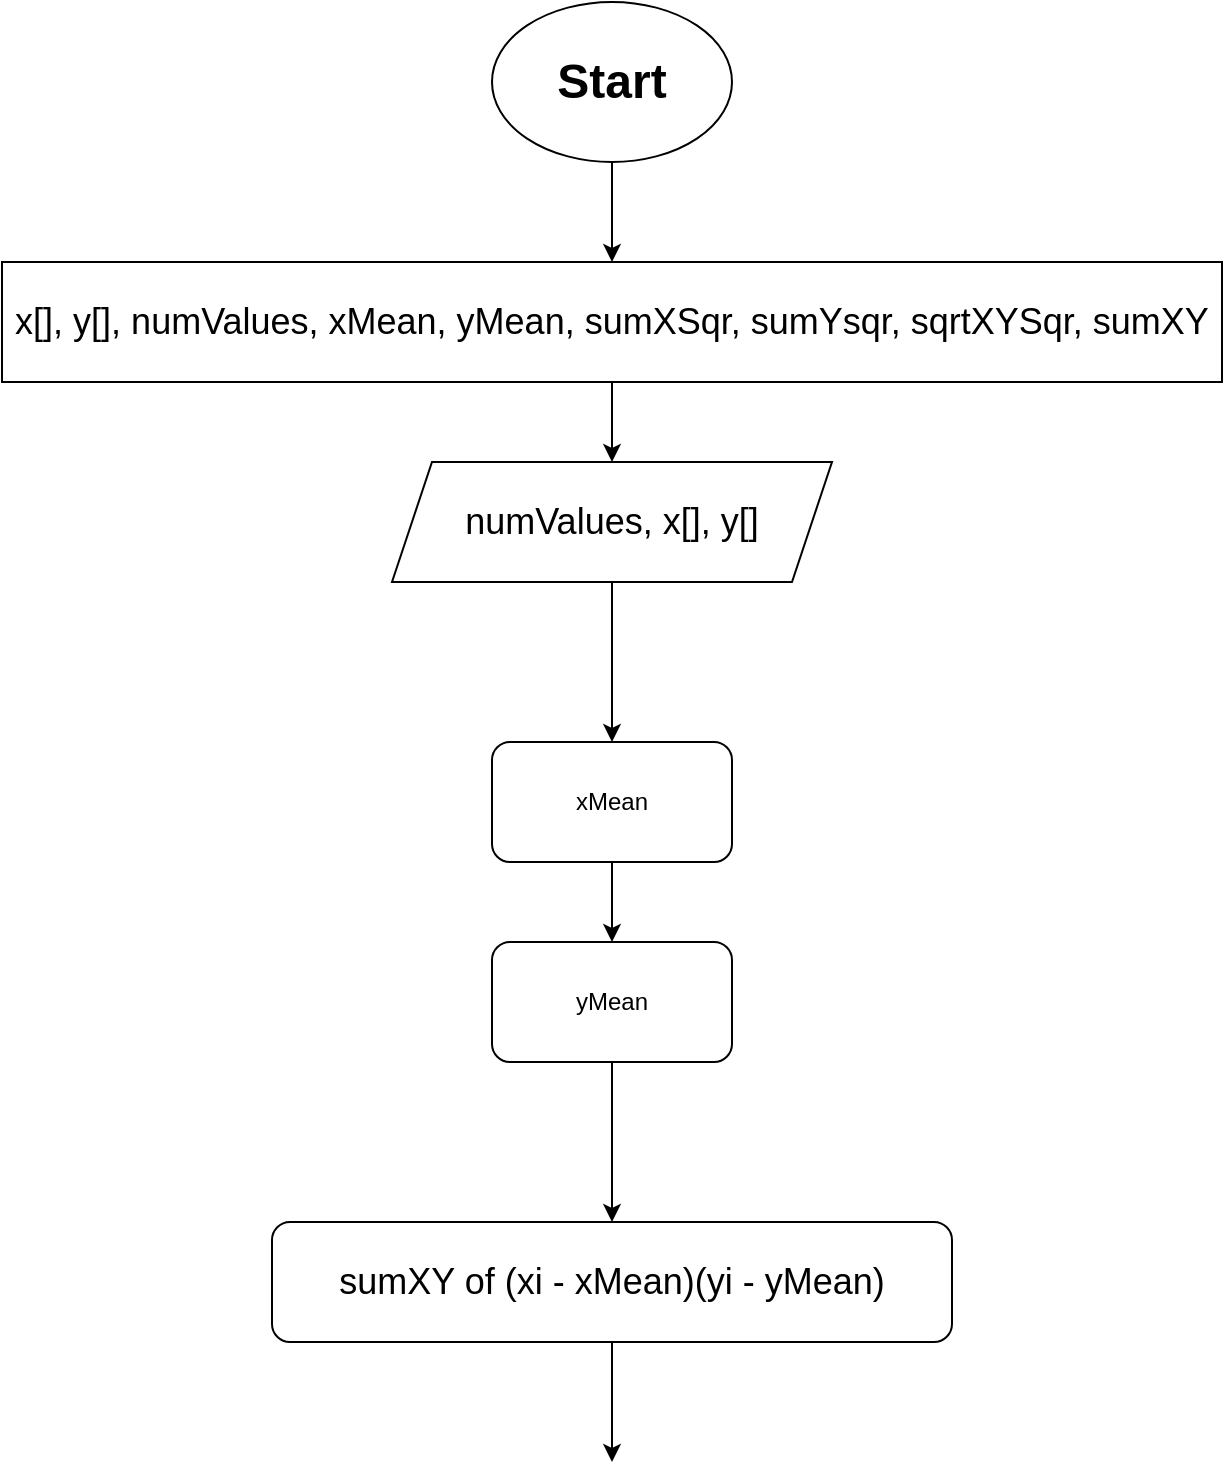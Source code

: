 <mxfile version="24.7.17">
  <diagram name="Page-1" id="fTGhN-qTYLUl9TR4AodZ">
    <mxGraphModel dx="1041" dy="441" grid="1" gridSize="10" guides="1" tooltips="1" connect="1" arrows="1" fold="1" page="1" pageScale="1" pageWidth="850" pageHeight="1100" math="0" shadow="0">
      <root>
        <mxCell id="0" />
        <mxCell id="1" parent="0" />
        <mxCell id="ExdJ6bK_FJitZsKYy7Xt-3" value="" style="edgeStyle=orthogonalEdgeStyle;rounded=0;orthogonalLoop=1;jettySize=auto;html=1;" edge="1" parent="1" source="ExdJ6bK_FJitZsKYy7Xt-1" target="ExdJ6bK_FJitZsKYy7Xt-2">
          <mxGeometry relative="1" as="geometry" />
        </mxCell>
        <mxCell id="ExdJ6bK_FJitZsKYy7Xt-1" value="&lt;b&gt;&lt;font style=&quot;font-size: 24px;&quot;&gt;Start&lt;/font&gt;&lt;/b&gt;" style="ellipse;whiteSpace=wrap;html=1;" vertex="1" parent="1">
          <mxGeometry x="360" y="10" width="120" height="80" as="geometry" />
        </mxCell>
        <mxCell id="ExdJ6bK_FJitZsKYy7Xt-6" value="" style="edgeStyle=orthogonalEdgeStyle;rounded=0;orthogonalLoop=1;jettySize=auto;html=1;" edge="1" parent="1" source="ExdJ6bK_FJitZsKYy7Xt-2" target="ExdJ6bK_FJitZsKYy7Xt-5">
          <mxGeometry relative="1" as="geometry" />
        </mxCell>
        <mxCell id="ExdJ6bK_FJitZsKYy7Xt-2" value="&lt;font style=&quot;font-size: 18px;&quot;&gt;x[], y[], numValues, xMean, yMean, sumXSqr, sumYsqr, sqrtXYSqr, sumXY&lt;/font&gt;" style="whiteSpace=wrap;html=1;" vertex="1" parent="1">
          <mxGeometry x="115" y="140" width="610" height="60" as="geometry" />
        </mxCell>
        <mxCell id="ExdJ6bK_FJitZsKYy7Xt-8" value="" style="edgeStyle=orthogonalEdgeStyle;rounded=0;orthogonalLoop=1;jettySize=auto;html=1;" edge="1" parent="1" source="ExdJ6bK_FJitZsKYy7Xt-5" target="ExdJ6bK_FJitZsKYy7Xt-7">
          <mxGeometry relative="1" as="geometry" />
        </mxCell>
        <mxCell id="ExdJ6bK_FJitZsKYy7Xt-5" value="&lt;font style=&quot;font-size: 18px;&quot;&gt;numValues, x[], y[]&lt;/font&gt;" style="shape=parallelogram;perimeter=parallelogramPerimeter;whiteSpace=wrap;html=1;fixedSize=1;" vertex="1" parent="1">
          <mxGeometry x="310" y="240" width="220" height="60" as="geometry" />
        </mxCell>
        <mxCell id="ExdJ6bK_FJitZsKYy7Xt-10" value="" style="edgeStyle=orthogonalEdgeStyle;rounded=0;orthogonalLoop=1;jettySize=auto;html=1;" edge="1" parent="1" source="ExdJ6bK_FJitZsKYy7Xt-7" target="ExdJ6bK_FJitZsKYy7Xt-9">
          <mxGeometry relative="1" as="geometry" />
        </mxCell>
        <mxCell id="ExdJ6bK_FJitZsKYy7Xt-7" value="xMean" style="rounded=1;whiteSpace=wrap;html=1;" vertex="1" parent="1">
          <mxGeometry x="360" y="380" width="120" height="60" as="geometry" />
        </mxCell>
        <mxCell id="ExdJ6bK_FJitZsKYy7Xt-12" value="" style="edgeStyle=orthogonalEdgeStyle;rounded=0;orthogonalLoop=1;jettySize=auto;html=1;" edge="1" parent="1" source="ExdJ6bK_FJitZsKYy7Xt-9" target="ExdJ6bK_FJitZsKYy7Xt-11">
          <mxGeometry relative="1" as="geometry" />
        </mxCell>
        <mxCell id="ExdJ6bK_FJitZsKYy7Xt-9" value="yMean" style="rounded=1;whiteSpace=wrap;html=1;" vertex="1" parent="1">
          <mxGeometry x="360" y="480" width="120" height="60" as="geometry" />
        </mxCell>
        <mxCell id="ExdJ6bK_FJitZsKYy7Xt-17" style="edgeStyle=orthogonalEdgeStyle;rounded=0;orthogonalLoop=1;jettySize=auto;html=1;" edge="1" parent="1" source="ExdJ6bK_FJitZsKYy7Xt-11">
          <mxGeometry relative="1" as="geometry">
            <mxPoint x="420" y="740" as="targetPoint" />
          </mxGeometry>
        </mxCell>
        <mxCell id="ExdJ6bK_FJitZsKYy7Xt-11" value="&lt;font style=&quot;font-size: 18px;&quot;&gt;sumXY of (xi - xMean)(yi - yMean)&lt;/font&gt;" style="rounded=1;whiteSpace=wrap;html=1;" vertex="1" parent="1">
          <mxGeometry x="250" y="620" width="340" height="60" as="geometry" />
        </mxCell>
      </root>
    </mxGraphModel>
  </diagram>
</mxfile>
